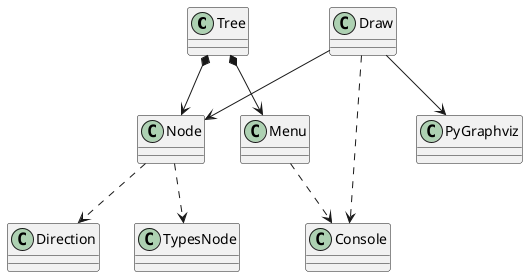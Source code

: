 @startuml "PathFinder"

Tree *--> Node
Tree *--> Menu
Node ..> Direction 
Node ..> TypesNode
Menu ..> Console 
Draw ..> Console 
Draw --> Node  
Draw --> PyGraphviz

@enduml

